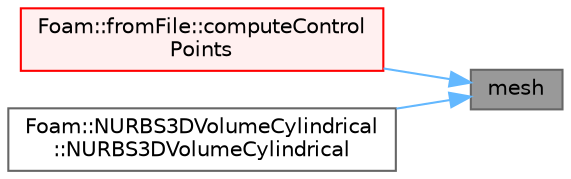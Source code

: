 digraph "mesh"
{
 // LATEX_PDF_SIZE
  bgcolor="transparent";
  edge [fontname=Helvetica,fontsize=10,labelfontname=Helvetica,labelfontsize=10];
  node [fontname=Helvetica,fontsize=10,shape=box,height=0.2,width=0.4];
  rankdir="RL";
  Node1 [id="Node000001",label="mesh",height=0.2,width=0.4,color="gray40", fillcolor="grey60", style="filled", fontcolor="black",tooltip=" "];
  Node1 -> Node2 [id="edge1_Node000001_Node000002",dir="back",color="steelblue1",style="solid",tooltip=" "];
  Node2 [id="Node000002",label="Foam::fromFile::computeControl\lPoints",height=0.2,width=0.4,color="red", fillcolor="#FFF0F0", style="filled",URL="$classFoam_1_1fromFile.html#affc014718777d4a9cf6048e3704dcfc1",tooltip=" "];
  Node1 -> Node4 [id="edge2_Node000001_Node000004",dir="back",color="steelblue1",style="solid",tooltip=" "];
  Node4 [id="Node000004",label="Foam::NURBS3DVolumeCylindrical\l::NURBS3DVolumeCylindrical",height=0.2,width=0.4,color="grey40", fillcolor="white", style="filled",URL="$classFoam_1_1NURBS3DVolumeCylindrical.html#ae0c6116e9348aca56b34b8617498c6ee",tooltip=" "];
}
